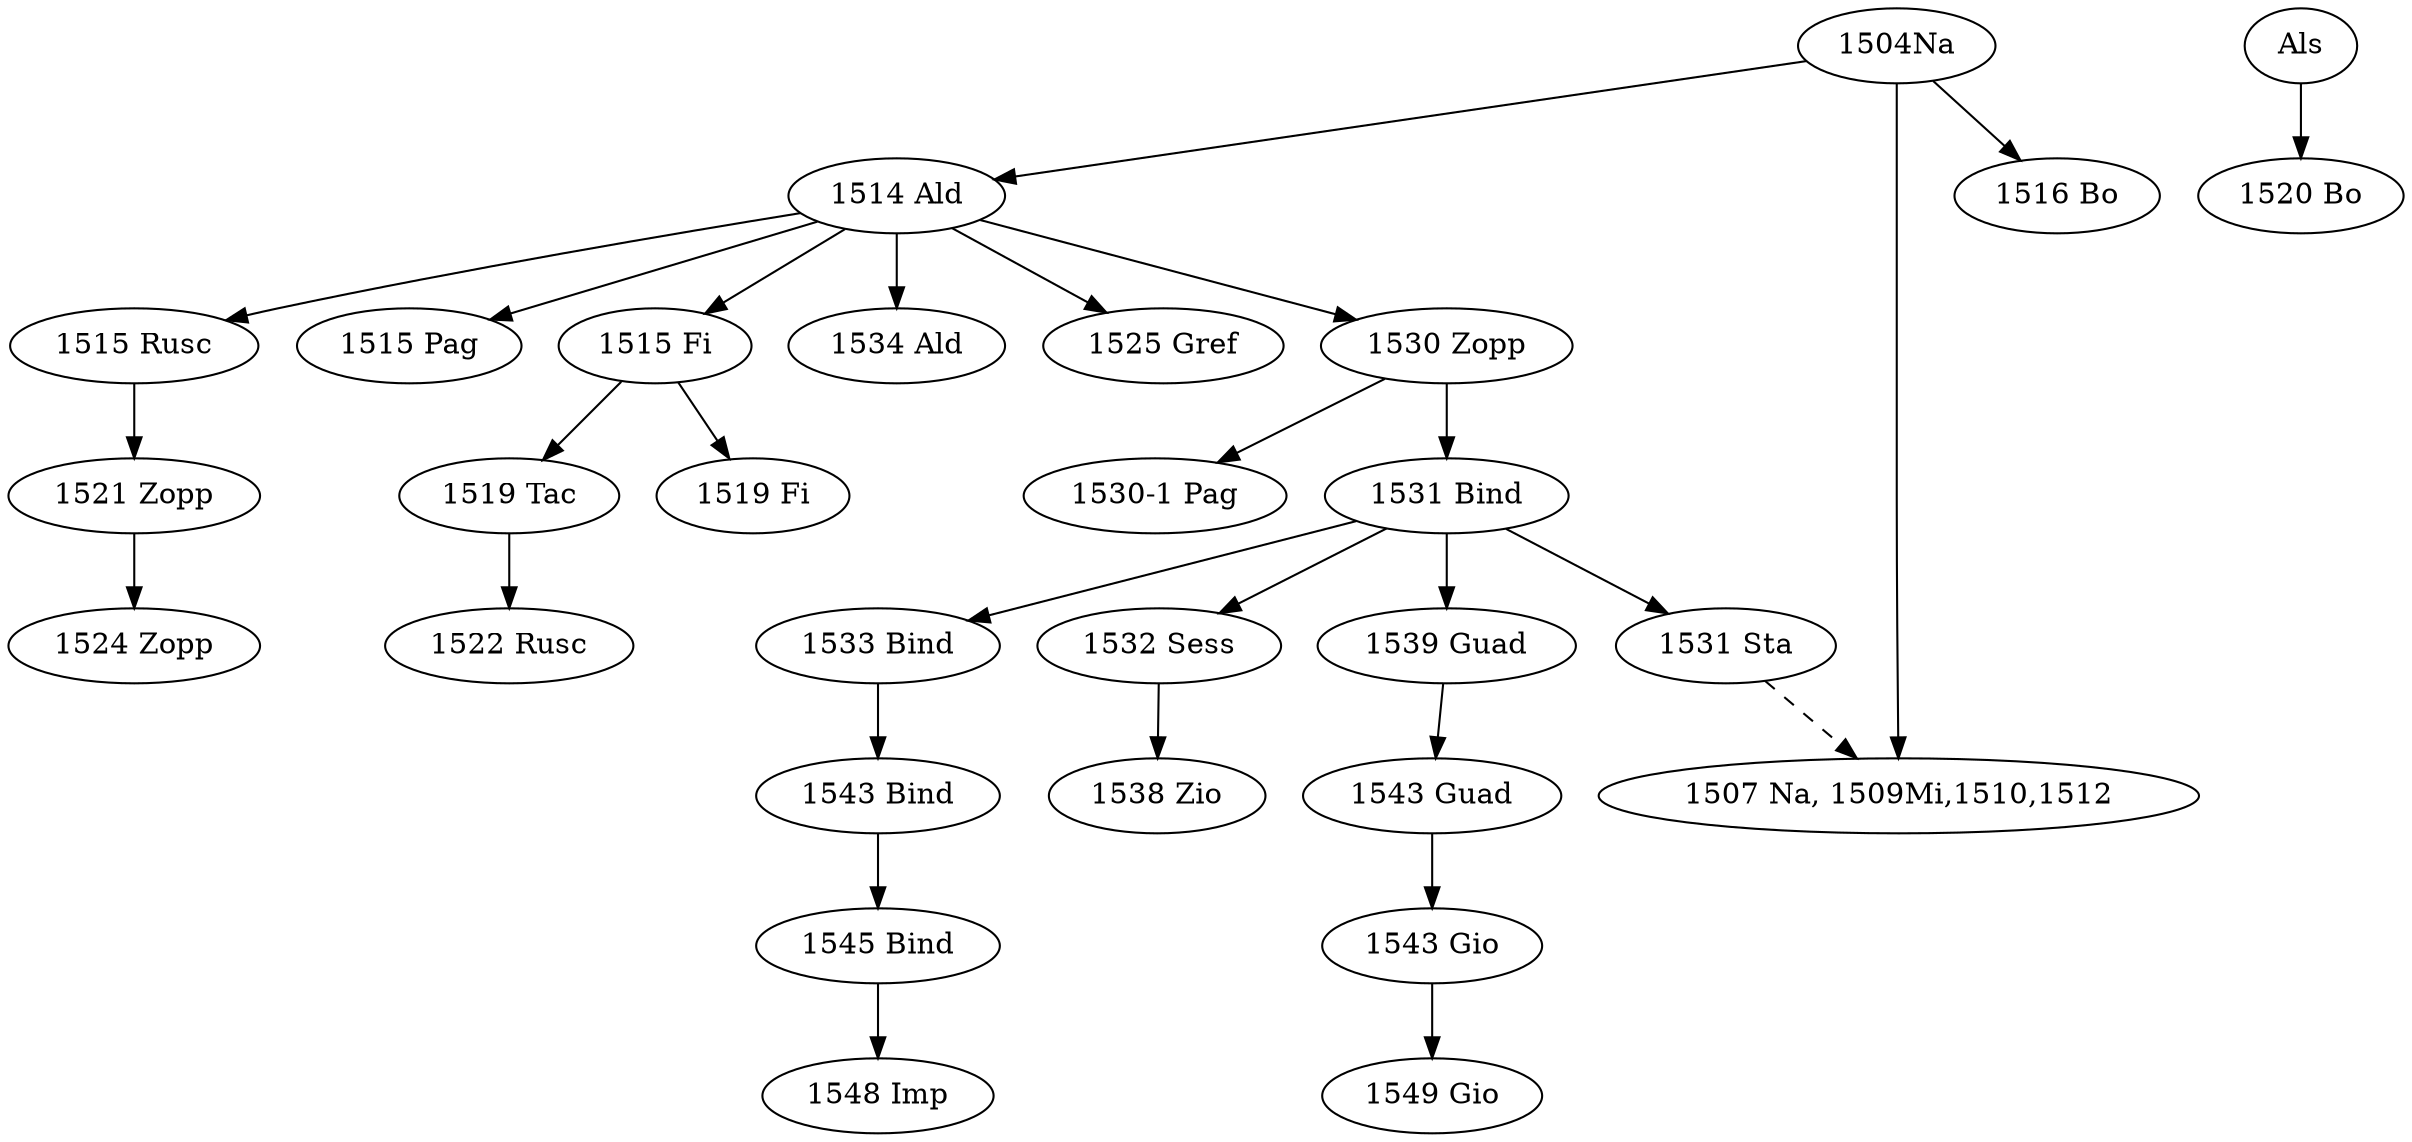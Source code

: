 digraph {
Na[label="1504Na"]
Ald[label="1514 Ald"]
Rusc[label="1515 Rusc"]
Zopp1[label="1521 Zopp"]
Zopp2[label="1524 Zopp"]
Pag[label="1515 Pag"]
Fi1[label="1515 Fi"]
Tac[label="1519 Tac"]
Rusc2[label="1522 Rusc"]
Fi2[label="1519 Fi"]
Ald2[label="1534 Ald"]
Greg[label="1525 Gref"]
Zopp2[label="1524 Zopp"]
Zopp3[label="1530 Zopp"]
Pag2[label="1530-1 Pag"]
Bind1[label="1531 Bind"]
Bind2[label="1533 Bind"]
Bind3[label="1543 Bind"]
Bind4[label="1545 Bind"]
Imp[label="1548 Imp"]
Sess[label="1532 Sess"]
Zio[label="1538 Zio"]
Guad1[label="1539 Guad"]
Guad2[label="1543 Guad"]
Gio[label="1543 Gio"]
Gio2[label="1549 Gio"]
Sta[label="1531 Sta"]
Na2[label="1507 Na, 1509Mi,1510,1512"] //VERY WEIRD, correct this
Bo1516[label="1516 Bo"]
Bo1520[label="1520 Bo"]

Na->Ald;
Ald->Rusc;
Rusc->Zopp1;
Zopp1->Zopp2;
Ald->Pag;
Ald->Fi1;
Fi1->Tac;
Tac->Rusc2;
Fi1->Fi2;
Ald->Ald2;
Ald->Greg;
Ald->Zopp3;
Zopp3->Pag2;
Zopp3->Bind1;
Bind1->Sess;
Sess->Zio;
Bind1->Bind2;
Bind2->Bind3;
Bind3->Bind4;
Bind4->Imp;
Bind1->Guad1;
Guad1->Guad2;
Guad2->Gio;
Gio->Gio2;
Bind1->Sta;
Als->Bo1520;
Na->Na2;
Na->Bo1516;
Sta->Na2[style="dashed"];//this is a bit unclear : where does the arrow go exactly……
}
